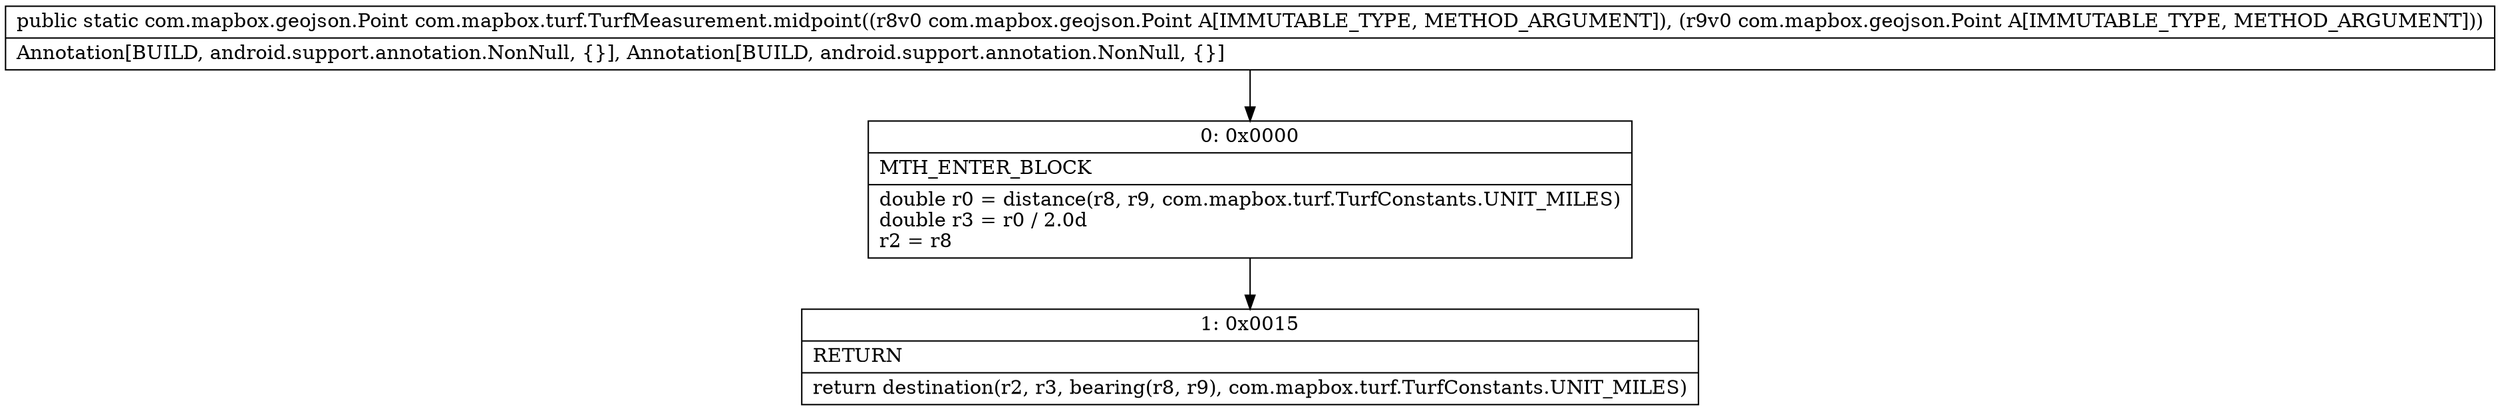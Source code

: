 digraph "CFG forcom.mapbox.turf.TurfMeasurement.midpoint(Lcom\/mapbox\/geojson\/Point;Lcom\/mapbox\/geojson\/Point;)Lcom\/mapbox\/geojson\/Point;" {
Node_0 [shape=record,label="{0\:\ 0x0000|MTH_ENTER_BLOCK\l|double r0 = distance(r8, r9, com.mapbox.turf.TurfConstants.UNIT_MILES)\ldouble r3 = r0 \/ 2.0d\lr2 = r8\l}"];
Node_1 [shape=record,label="{1\:\ 0x0015|RETURN\l|return destination(r2, r3, bearing(r8, r9), com.mapbox.turf.TurfConstants.UNIT_MILES)\l}"];
MethodNode[shape=record,label="{public static com.mapbox.geojson.Point com.mapbox.turf.TurfMeasurement.midpoint((r8v0 com.mapbox.geojson.Point A[IMMUTABLE_TYPE, METHOD_ARGUMENT]), (r9v0 com.mapbox.geojson.Point A[IMMUTABLE_TYPE, METHOD_ARGUMENT]))  | Annotation[BUILD, android.support.annotation.NonNull, \{\}], Annotation[BUILD, android.support.annotation.NonNull, \{\}]\l}"];
MethodNode -> Node_0;
Node_0 -> Node_1;
}


